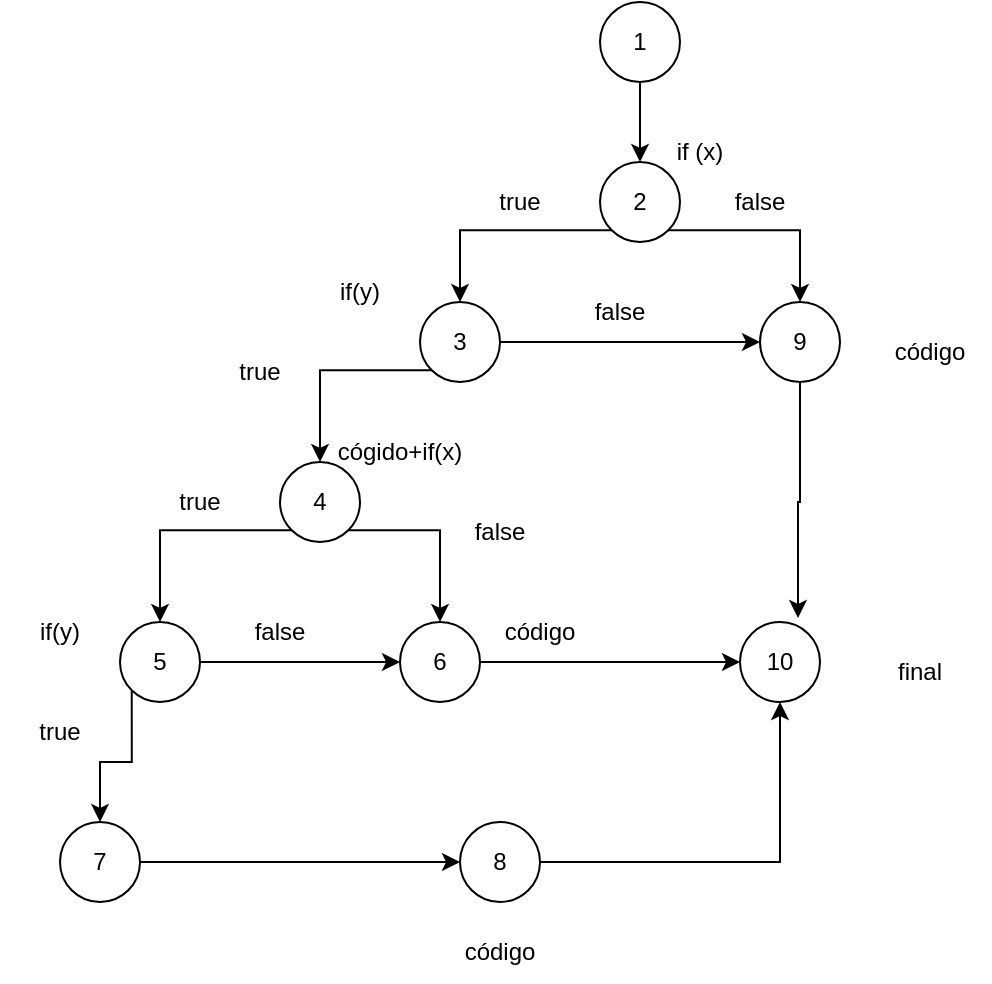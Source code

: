 <mxfile version="20.8.11" type="device"><diagram name="Página-1" id="YGh-Rpq7kfbTmo4DGqYN"><mxGraphModel dx="1434" dy="766" grid="1" gridSize="10" guides="1" tooltips="1" connect="1" arrows="1" fold="1" page="1" pageScale="1" pageWidth="1169" pageHeight="827" math="0" shadow="0"><root><mxCell id="0"/><mxCell id="1" parent="0"/><mxCell id="px2L4oqSAcdqQZuIhj-S-12" style="edgeStyle=orthogonalEdgeStyle;rounded=0;orthogonalLoop=1;jettySize=auto;html=1;exitX=0.5;exitY=1;exitDx=0;exitDy=0;entryX=0.5;entryY=0;entryDx=0;entryDy=0;" edge="1" parent="1" source="px2L4oqSAcdqQZuIhj-S-1" target="px2L4oqSAcdqQZuIhj-S-2"><mxGeometry relative="1" as="geometry"/></mxCell><mxCell id="px2L4oqSAcdqQZuIhj-S-1" value="1" style="ellipse;whiteSpace=wrap;html=1;aspect=fixed;" vertex="1" parent="1"><mxGeometry x="420" y="50" width="40" height="40" as="geometry"/></mxCell><mxCell id="px2L4oqSAcdqQZuIhj-S-13" style="edgeStyle=orthogonalEdgeStyle;rounded=0;orthogonalLoop=1;jettySize=auto;html=1;exitX=0;exitY=1;exitDx=0;exitDy=0;entryX=0.5;entryY=0;entryDx=0;entryDy=0;" edge="1" parent="1" source="px2L4oqSAcdqQZuIhj-S-2" target="px2L4oqSAcdqQZuIhj-S-3"><mxGeometry relative="1" as="geometry"/></mxCell><mxCell id="px2L4oqSAcdqQZuIhj-S-14" style="edgeStyle=orthogonalEdgeStyle;rounded=0;orthogonalLoop=1;jettySize=auto;html=1;exitX=1;exitY=1;exitDx=0;exitDy=0;entryX=0.5;entryY=0;entryDx=0;entryDy=0;" edge="1" parent="1" source="px2L4oqSAcdqQZuIhj-S-2" target="px2L4oqSAcdqQZuIhj-S-4"><mxGeometry relative="1" as="geometry"/></mxCell><mxCell id="px2L4oqSAcdqQZuIhj-S-2" value="2" style="ellipse;whiteSpace=wrap;html=1;aspect=fixed;" vertex="1" parent="1"><mxGeometry x="420" y="130" width="40" height="40" as="geometry"/></mxCell><mxCell id="px2L4oqSAcdqQZuIhj-S-15" style="edgeStyle=orthogonalEdgeStyle;rounded=0;orthogonalLoop=1;jettySize=auto;html=1;exitX=0;exitY=1;exitDx=0;exitDy=0;entryX=0.5;entryY=0;entryDx=0;entryDy=0;" edge="1" parent="1" source="px2L4oqSAcdqQZuIhj-S-3" target="px2L4oqSAcdqQZuIhj-S-7"><mxGeometry relative="1" as="geometry"/></mxCell><mxCell id="px2L4oqSAcdqQZuIhj-S-28" style="edgeStyle=orthogonalEdgeStyle;rounded=0;orthogonalLoop=1;jettySize=auto;html=1;exitX=1;exitY=0.5;exitDx=0;exitDy=0;entryX=0;entryY=0.5;entryDx=0;entryDy=0;" edge="1" parent="1" source="px2L4oqSAcdqQZuIhj-S-3" target="px2L4oqSAcdqQZuIhj-S-4"><mxGeometry relative="1" as="geometry"/></mxCell><mxCell id="px2L4oqSAcdqQZuIhj-S-3" value="3" style="ellipse;whiteSpace=wrap;html=1;aspect=fixed;" vertex="1" parent="1"><mxGeometry x="330" y="200" width="40" height="40" as="geometry"/></mxCell><mxCell id="px2L4oqSAcdqQZuIhj-S-22" style="edgeStyle=orthogonalEdgeStyle;rounded=0;orthogonalLoop=1;jettySize=auto;html=1;exitX=0.5;exitY=1;exitDx=0;exitDy=0;entryX=0.725;entryY=-0.05;entryDx=0;entryDy=0;entryPerimeter=0;" edge="1" parent="1" source="px2L4oqSAcdqQZuIhj-S-4" target="px2L4oqSAcdqQZuIhj-S-6"><mxGeometry relative="1" as="geometry"/></mxCell><mxCell id="px2L4oqSAcdqQZuIhj-S-4" value="9" style="ellipse;whiteSpace=wrap;html=1;aspect=fixed;" vertex="1" parent="1"><mxGeometry x="500" y="200" width="40" height="40" as="geometry"/></mxCell><mxCell id="px2L4oqSAcdqQZuIhj-S-18" style="edgeStyle=orthogonalEdgeStyle;rounded=0;orthogonalLoop=1;jettySize=auto;html=1;exitX=1;exitY=0.5;exitDx=0;exitDy=0;entryX=0;entryY=0.5;entryDx=0;entryDy=0;" edge="1" parent="1" source="px2L4oqSAcdqQZuIhj-S-5" target="px2L4oqSAcdqQZuIhj-S-10"><mxGeometry relative="1" as="geometry"/></mxCell><mxCell id="px2L4oqSAcdqQZuIhj-S-19" style="edgeStyle=orthogonalEdgeStyle;rounded=0;orthogonalLoop=1;jettySize=auto;html=1;exitX=0;exitY=1;exitDx=0;exitDy=0;entryX=0.5;entryY=0;entryDx=0;entryDy=0;" edge="1" parent="1" source="px2L4oqSAcdqQZuIhj-S-5" target="px2L4oqSAcdqQZuIhj-S-8"><mxGeometry relative="1" as="geometry"/></mxCell><mxCell id="px2L4oqSAcdqQZuIhj-S-5" value="5" style="ellipse;whiteSpace=wrap;html=1;aspect=fixed;" vertex="1" parent="1"><mxGeometry x="180" y="360" width="40" height="40" as="geometry"/></mxCell><mxCell id="px2L4oqSAcdqQZuIhj-S-6" value="10" style="ellipse;whiteSpace=wrap;html=1;aspect=fixed;" vertex="1" parent="1"><mxGeometry x="490" y="360" width="40" height="40" as="geometry"/></mxCell><mxCell id="px2L4oqSAcdqQZuIhj-S-16" style="edgeStyle=orthogonalEdgeStyle;rounded=0;orthogonalLoop=1;jettySize=auto;html=1;exitX=0;exitY=1;exitDx=0;exitDy=0;entryX=0.5;entryY=0;entryDx=0;entryDy=0;" edge="1" parent="1" source="px2L4oqSAcdqQZuIhj-S-7" target="px2L4oqSAcdqQZuIhj-S-5"><mxGeometry relative="1" as="geometry"/></mxCell><mxCell id="px2L4oqSAcdqQZuIhj-S-17" style="edgeStyle=orthogonalEdgeStyle;rounded=0;orthogonalLoop=1;jettySize=auto;html=1;exitX=1;exitY=1;exitDx=0;exitDy=0;entryX=0.5;entryY=0;entryDx=0;entryDy=0;" edge="1" parent="1" source="px2L4oqSAcdqQZuIhj-S-7" target="px2L4oqSAcdqQZuIhj-S-10"><mxGeometry relative="1" as="geometry"/></mxCell><mxCell id="px2L4oqSAcdqQZuIhj-S-7" value="4" style="ellipse;whiteSpace=wrap;html=1;aspect=fixed;" vertex="1" parent="1"><mxGeometry x="260" y="280" width="40" height="40" as="geometry"/></mxCell><mxCell id="px2L4oqSAcdqQZuIhj-S-20" style="edgeStyle=orthogonalEdgeStyle;rounded=0;orthogonalLoop=1;jettySize=auto;html=1;exitX=1;exitY=0.5;exitDx=0;exitDy=0;entryX=0;entryY=0.5;entryDx=0;entryDy=0;" edge="1" parent="1" source="px2L4oqSAcdqQZuIhj-S-8" target="px2L4oqSAcdqQZuIhj-S-9"><mxGeometry relative="1" as="geometry"/></mxCell><mxCell id="px2L4oqSAcdqQZuIhj-S-8" value="7" style="ellipse;whiteSpace=wrap;html=1;aspect=fixed;" vertex="1" parent="1"><mxGeometry x="150" y="460" width="40" height="40" as="geometry"/></mxCell><mxCell id="px2L4oqSAcdqQZuIhj-S-23" style="edgeStyle=orthogonalEdgeStyle;rounded=0;orthogonalLoop=1;jettySize=auto;html=1;exitX=1;exitY=0.5;exitDx=0;exitDy=0;entryX=0.5;entryY=1;entryDx=0;entryDy=0;" edge="1" parent="1" source="px2L4oqSAcdqQZuIhj-S-9" target="px2L4oqSAcdqQZuIhj-S-6"><mxGeometry relative="1" as="geometry"/></mxCell><mxCell id="px2L4oqSAcdqQZuIhj-S-9" value="8" style="ellipse;whiteSpace=wrap;html=1;aspect=fixed;" vertex="1" parent="1"><mxGeometry x="350" y="460" width="40" height="40" as="geometry"/></mxCell><mxCell id="px2L4oqSAcdqQZuIhj-S-21" style="edgeStyle=orthogonalEdgeStyle;rounded=0;orthogonalLoop=1;jettySize=auto;html=1;exitX=1;exitY=0.5;exitDx=0;exitDy=0;entryX=0;entryY=0.5;entryDx=0;entryDy=0;" edge="1" parent="1" source="px2L4oqSAcdqQZuIhj-S-10" target="px2L4oqSAcdqQZuIhj-S-6"><mxGeometry relative="1" as="geometry"/></mxCell><mxCell id="px2L4oqSAcdqQZuIhj-S-10" value="6" style="ellipse;whiteSpace=wrap;html=1;aspect=fixed;" vertex="1" parent="1"><mxGeometry x="320" y="360" width="40" height="40" as="geometry"/></mxCell><mxCell id="px2L4oqSAcdqQZuIhj-S-24" value="if (x)" style="text;html=1;strokeColor=none;fillColor=none;align=center;verticalAlign=middle;whiteSpace=wrap;rounded=0;" vertex="1" parent="1"><mxGeometry x="440" y="110" width="60" height="30" as="geometry"/></mxCell><mxCell id="px2L4oqSAcdqQZuIhj-S-25" value="true" style="text;html=1;strokeColor=none;fillColor=none;align=center;verticalAlign=middle;whiteSpace=wrap;rounded=0;" vertex="1" parent="1"><mxGeometry x="350" y="135" width="60" height="30" as="geometry"/></mxCell><mxCell id="px2L4oqSAcdqQZuIhj-S-26" value="false" style="text;html=1;strokeColor=none;fillColor=none;align=center;verticalAlign=middle;whiteSpace=wrap;rounded=0;" vertex="1" parent="1"><mxGeometry x="470" y="135" width="60" height="30" as="geometry"/></mxCell><mxCell id="px2L4oqSAcdqQZuIhj-S-27" value="if(y)" style="text;html=1;strokeColor=none;fillColor=none;align=center;verticalAlign=middle;whiteSpace=wrap;rounded=0;" vertex="1" parent="1"><mxGeometry x="270" y="180" width="60" height="30" as="geometry"/></mxCell><mxCell id="px2L4oqSAcdqQZuIhj-S-29" value="true" style="text;html=1;strokeColor=none;fillColor=none;align=center;verticalAlign=middle;whiteSpace=wrap;rounded=0;" vertex="1" parent="1"><mxGeometry x="220" y="220" width="60" height="30" as="geometry"/></mxCell><mxCell id="px2L4oqSAcdqQZuIhj-S-30" value="false" style="text;html=1;strokeColor=none;fillColor=none;align=center;verticalAlign=middle;whiteSpace=wrap;rounded=0;" vertex="1" parent="1"><mxGeometry x="400" y="190" width="60" height="30" as="geometry"/></mxCell><mxCell id="px2L4oqSAcdqQZuIhj-S-31" value="cógido+if(x)" style="text;html=1;strokeColor=none;fillColor=none;align=center;verticalAlign=middle;whiteSpace=wrap;rounded=0;" vertex="1" parent="1"><mxGeometry x="290" y="260" width="60" height="30" as="geometry"/></mxCell><mxCell id="px2L4oqSAcdqQZuIhj-S-32" value="true" style="text;html=1;strokeColor=none;fillColor=none;align=center;verticalAlign=middle;whiteSpace=wrap;rounded=0;" vertex="1" parent="1"><mxGeometry x="190" y="285" width="60" height="30" as="geometry"/></mxCell><mxCell id="px2L4oqSAcdqQZuIhj-S-33" value="false" style="text;html=1;strokeColor=none;fillColor=none;align=center;verticalAlign=middle;whiteSpace=wrap;rounded=0;" vertex="1" parent="1"><mxGeometry x="340" y="300" width="60" height="30" as="geometry"/></mxCell><mxCell id="px2L4oqSAcdqQZuIhj-S-34" value="if(y)" style="text;html=1;strokeColor=none;fillColor=none;align=center;verticalAlign=middle;whiteSpace=wrap;rounded=0;" vertex="1" parent="1"><mxGeometry x="120" y="350" width="60" height="30" as="geometry"/></mxCell><mxCell id="px2L4oqSAcdqQZuIhj-S-35" value="true" style="text;html=1;strokeColor=none;fillColor=none;align=center;verticalAlign=middle;whiteSpace=wrap;rounded=0;" vertex="1" parent="1"><mxGeometry x="120" y="400" width="60" height="30" as="geometry"/></mxCell><mxCell id="px2L4oqSAcdqQZuIhj-S-36" value="false" style="text;html=1;strokeColor=none;fillColor=none;align=center;verticalAlign=middle;whiteSpace=wrap;rounded=0;" vertex="1" parent="1"><mxGeometry x="230" y="350" width="60" height="30" as="geometry"/></mxCell><mxCell id="px2L4oqSAcdqQZuIhj-S-37" value="código" style="text;html=1;strokeColor=none;fillColor=none;align=center;verticalAlign=middle;whiteSpace=wrap;rounded=0;" vertex="1" parent="1"><mxGeometry x="340" y="510" width="60" height="30" as="geometry"/></mxCell><mxCell id="px2L4oqSAcdqQZuIhj-S-38" value="código" style="text;html=1;strokeColor=none;fillColor=none;align=center;verticalAlign=middle;whiteSpace=wrap;rounded=0;" vertex="1" parent="1"><mxGeometry x="555" y="210" width="60" height="30" as="geometry"/></mxCell><mxCell id="px2L4oqSAcdqQZuIhj-S-39" value="final" style="text;html=1;strokeColor=none;fillColor=none;align=center;verticalAlign=middle;whiteSpace=wrap;rounded=0;" vertex="1" parent="1"><mxGeometry x="550" y="370" width="60" height="30" as="geometry"/></mxCell><mxCell id="px2L4oqSAcdqQZuIhj-S-40" value="código" style="text;html=1;strokeColor=none;fillColor=none;align=center;verticalAlign=middle;whiteSpace=wrap;rounded=0;" vertex="1" parent="1"><mxGeometry x="360" y="350" width="60" height="30" as="geometry"/></mxCell></root></mxGraphModel></diagram></mxfile>